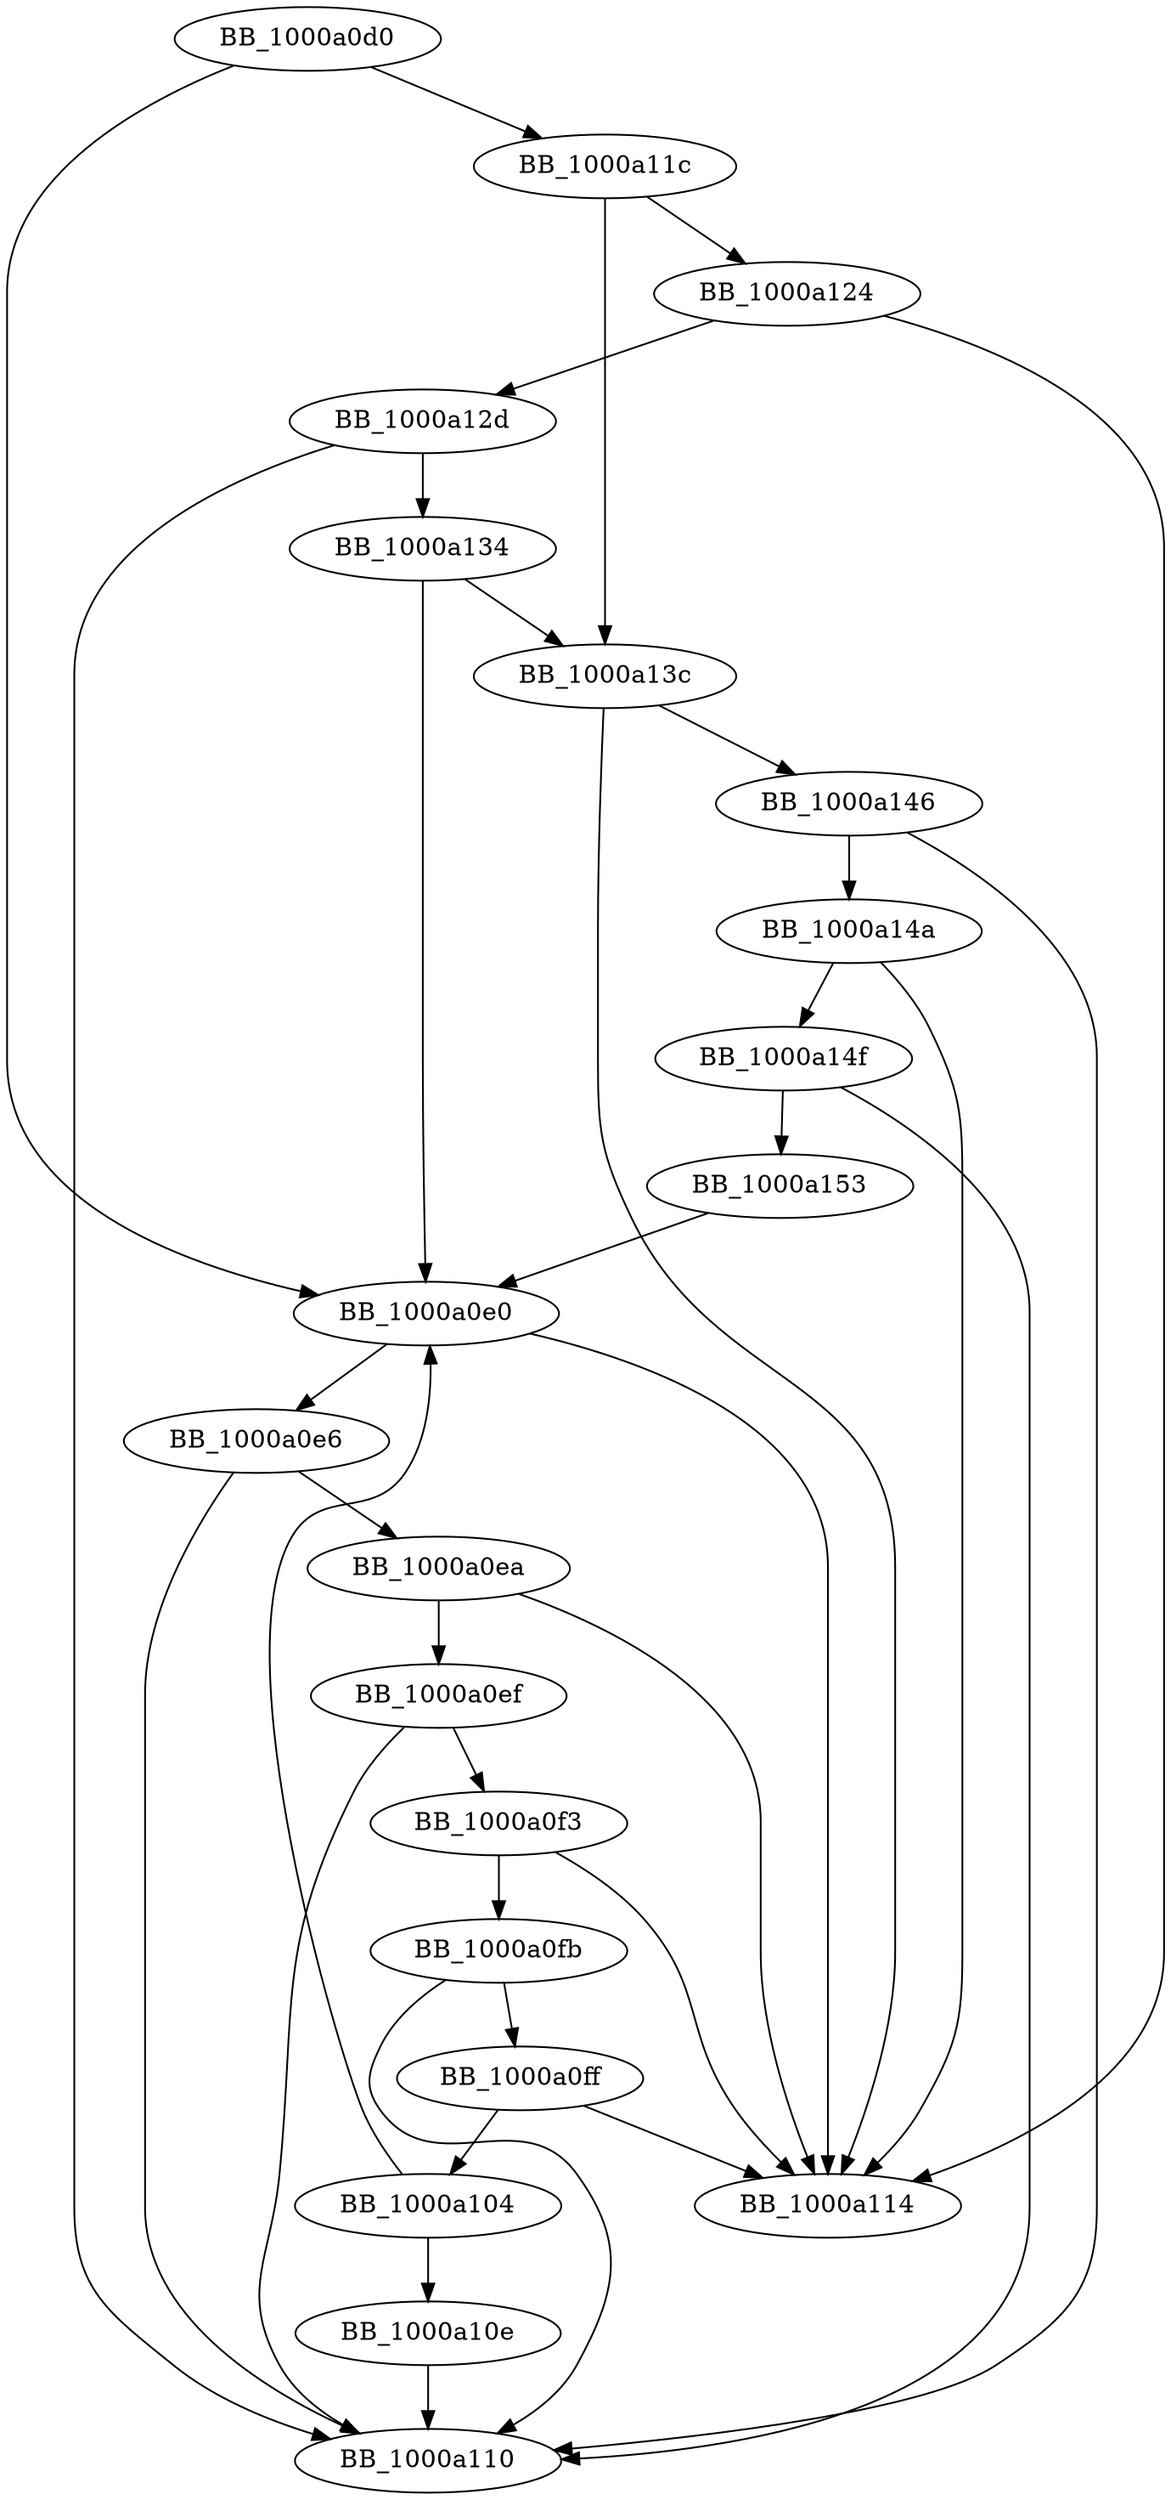 DiGraph _strcmp{
BB_1000a0d0->BB_1000a0e0
BB_1000a0d0->BB_1000a11c
BB_1000a0e0->BB_1000a0e6
BB_1000a0e0->BB_1000a114
BB_1000a0e6->BB_1000a0ea
BB_1000a0e6->BB_1000a110
BB_1000a0ea->BB_1000a0ef
BB_1000a0ea->BB_1000a114
BB_1000a0ef->BB_1000a0f3
BB_1000a0ef->BB_1000a110
BB_1000a0f3->BB_1000a0fb
BB_1000a0f3->BB_1000a114
BB_1000a0fb->BB_1000a0ff
BB_1000a0fb->BB_1000a110
BB_1000a0ff->BB_1000a104
BB_1000a0ff->BB_1000a114
BB_1000a104->BB_1000a0e0
BB_1000a104->BB_1000a10e
BB_1000a10e->BB_1000a110
BB_1000a11c->BB_1000a124
BB_1000a11c->BB_1000a13c
BB_1000a124->BB_1000a114
BB_1000a124->BB_1000a12d
BB_1000a12d->BB_1000a110
BB_1000a12d->BB_1000a134
BB_1000a134->BB_1000a0e0
BB_1000a134->BB_1000a13c
BB_1000a13c->BB_1000a114
BB_1000a13c->BB_1000a146
BB_1000a146->BB_1000a110
BB_1000a146->BB_1000a14a
BB_1000a14a->BB_1000a114
BB_1000a14a->BB_1000a14f
BB_1000a14f->BB_1000a110
BB_1000a14f->BB_1000a153
BB_1000a153->BB_1000a0e0
}
